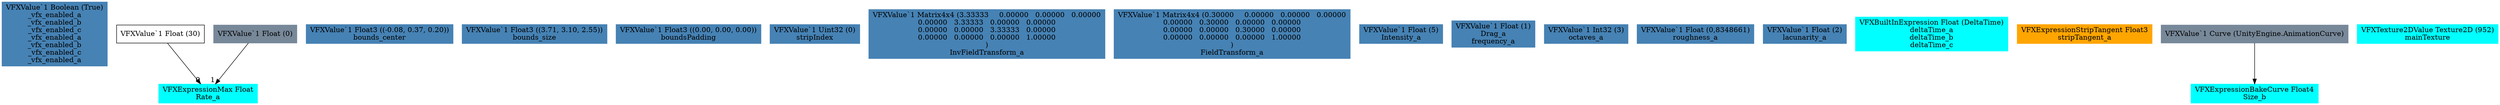 digraph G {
node0 [shape="box" color="steelblue" style="filled" label="VFXValue`1 Boolean (True)
_vfx_enabled_a
_vfx_enabled_b
_vfx_enabled_c
_vfx_enabled_a
_vfx_enabled_b
_vfx_enabled_c
_vfx_enabled_a"]
node1 [shape="box" color="cyan" style="filled" label="VFXExpressionMax Float
Rate_a"]
node2 [shape="box" label="VFXValue`1 Float (30)"]
node3 [shape="box" color="lightslategray" style="filled" label="VFXValue`1 Float (0)"]
node4 [shape="box" color="steelblue" style="filled" label="VFXValue`1 Float3 ((-0.08, 0.37, 0.20))
bounds_center"]
node5 [shape="box" color="steelblue" style="filled" label="VFXValue`1 Float3 ((3.71, 3.10, 2.55))
bounds_size"]
node6 [shape="box" color="steelblue" style="filled" label="VFXValue`1 Float3 ((0.00, 0.00, 0.00))
boundsPadding"]
node7 [shape="box" color="steelblue" style="filled" label="VFXValue`1 Uint32 (0)
stripIndex"]
node8 [shape="box" color="steelblue" style="filled" label="VFXValue`1 Matrix4x4 (3.33333	0.00000	0.00000	0.00000
0.00000	3.33333	0.00000	0.00000
0.00000	0.00000	3.33333	0.00000
0.00000	0.00000	0.00000	1.00000
)
InvFieldTransform_a"]
node9 [shape="box" color="steelblue" style="filled" label="VFXValue`1 Matrix4x4 (0.30000	0.00000	0.00000	0.00000
0.00000	0.30000	0.00000	0.00000
0.00000	0.00000	0.30000	0.00000
0.00000	0.00000	0.00000	1.00000
)
FieldTransform_a"]
node10 [shape="box" color="steelblue" style="filled" label="VFXValue`1 Float (5)
Intensity_a"]
node11 [shape="box" color="steelblue" style="filled" label="VFXValue`1 Float (1)
Drag_a
frequency_a"]
node12 [shape="box" color="steelblue" style="filled" label="VFXValue`1 Int32 (3)
octaves_a"]
node13 [shape="box" color="steelblue" style="filled" label="VFXValue`1 Float (0,8348661)
roughness_a"]
node14 [shape="box" color="steelblue" style="filled" label="VFXValue`1 Float (2)
lacunarity_a"]
node15 [shape="box" color="cyan" style="filled" label="VFXBuiltInExpression Float (DeltaTime)
deltaTime_a
deltaTime_b
deltaTime_c"]
node16 [shape="box" color="orange" style="filled" label="VFXExpressionStripTangent Float3
stripTangent_a"]
node17 [shape="box" color="cyan" style="filled" label="VFXExpressionBakeCurve Float4
Size_b"]
node18 [shape="box" color="lightslategray" style="filled" label="VFXValue`1 Curve (UnityEngine.AnimationCurve)"]
node19 [shape="box" color="cyan" style="filled" label="VFXTexture2DValue Texture2D (952)
mainTexture"]
node2 -> node1 [headlabel="0"]
node3 -> node1 [headlabel="1"]
node18 -> node17 
}
